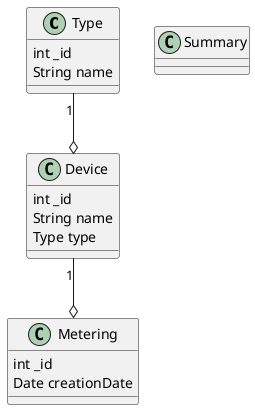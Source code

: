 @startuml

class Type {
int _id
String name
}

class Device {
int _id
String name
Type type
}

class Metering {
int _id
Date creationDate
}

class Summary {
}

Type "1" --o Device
Device "1" --o Metering

@enduml
